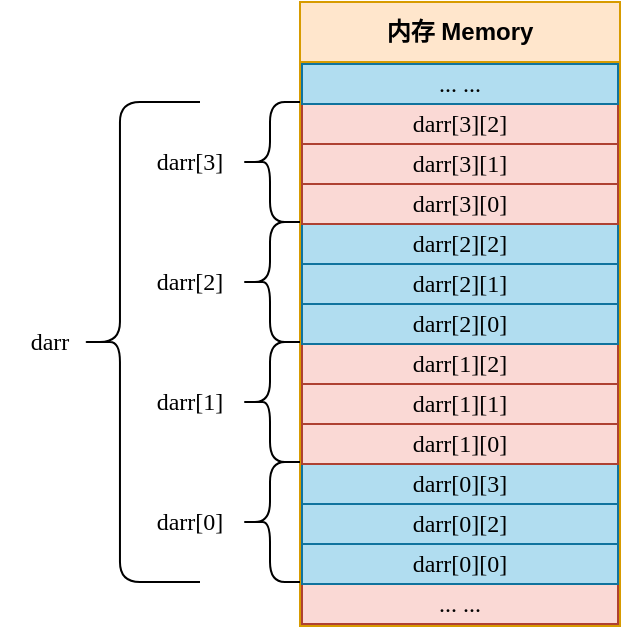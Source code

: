 <mxfile version="22.1.21" type="device">
  <diagram name="Page-1" id="3FU2BRUodX3esNhyQgwJ">
    <mxGraphModel dx="977" dy="671" grid="1" gridSize="10" guides="1" tooltips="1" connect="1" arrows="1" fold="1" page="1" pageScale="1" pageWidth="850" pageHeight="1100" math="0" shadow="0">
      <root>
        <mxCell id="0" />
        <mxCell id="1" parent="0" />
        <mxCell id="FEGtML5SbePRzF_W_EjW-7" value="内存 Memory" style="swimlane;whiteSpace=wrap;html=1;startSize=30;fillColor=#ffe6cc;strokeColor=#d79b00;" parent="1" vertex="1">
          <mxGeometry x="330" y="170" width="160" height="312" as="geometry">
            <mxRectangle x="330" y="170" width="110" height="30" as="alternateBounds" />
          </mxGeometry>
        </mxCell>
        <mxCell id="FEGtML5SbePRzF_W_EjW-21" value="... ..." style="rounded=0;whiteSpace=wrap;html=1;fillColor=#b1ddf0;strokeColor=#10739e;fontFamily=consolas;" parent="FEGtML5SbePRzF_W_EjW-7" vertex="1">
          <mxGeometry x="1" y="291" width="158" height="20" as="geometry" />
        </mxCell>
        <mxCell id="8TEMe9xLt-exDmK_KVjd-13" value="... ..." style="rounded=0;whiteSpace=wrap;html=1;fillColor=#fad9d5;strokeColor=#ae4132;fontFamily=consolas;" parent="FEGtML5SbePRzF_W_EjW-7" vertex="1">
          <mxGeometry x="1" y="291" width="158" height="20" as="geometry" />
        </mxCell>
        <mxCell id="8TEMe9xLt-exDmK_KVjd-12" value="darr[0][0]" style="rounded=0;whiteSpace=wrap;html=1;fillColor=#b1ddf0;strokeColor=#10739e;fontFamily=consolas;" parent="FEGtML5SbePRzF_W_EjW-7" vertex="1">
          <mxGeometry x="1" y="271" width="158" height="20" as="geometry" />
        </mxCell>
        <mxCell id="8TEMe9xLt-exDmK_KVjd-11" value="darr[0][2]" style="rounded=0;whiteSpace=wrap;html=1;fillColor=#b1ddf0;strokeColor=#10739e;fontFamily=consolas;" parent="FEGtML5SbePRzF_W_EjW-7" vertex="1">
          <mxGeometry x="1" y="251" width="158" height="20" as="geometry" />
        </mxCell>
        <mxCell id="8TEMe9xLt-exDmK_KVjd-10" value="darr[0][3]" style="rounded=0;whiteSpace=wrap;html=1;fillColor=#b1ddf0;strokeColor=#10739e;fontFamily=consolas;" parent="FEGtML5SbePRzF_W_EjW-7" vertex="1">
          <mxGeometry x="1" y="231" width="158" height="20" as="geometry" />
        </mxCell>
        <mxCell id="8TEMe9xLt-exDmK_KVjd-9" value="darr[1][0]" style="rounded=0;whiteSpace=wrap;html=1;fillColor=#fad9d5;strokeColor=#ae4132;fontFamily=consolas;" parent="FEGtML5SbePRzF_W_EjW-7" vertex="1">
          <mxGeometry x="1" y="211" width="158" height="20" as="geometry" />
        </mxCell>
        <mxCell id="8TEMe9xLt-exDmK_KVjd-8" value="darr[1][1]" style="rounded=0;whiteSpace=wrap;html=1;fillColor=#fad9d5;strokeColor=#ae4132;fontFamily=consolas;" parent="FEGtML5SbePRzF_W_EjW-7" vertex="1">
          <mxGeometry x="1" y="191" width="158" height="20" as="geometry" />
        </mxCell>
        <mxCell id="8TEMe9xLt-exDmK_KVjd-7" value="darr[1][2]" style="rounded=0;whiteSpace=wrap;html=1;fillColor=#fad9d5;strokeColor=#ae4132;fontFamily=consolas;" parent="FEGtML5SbePRzF_W_EjW-7" vertex="1">
          <mxGeometry x="1" y="171" width="158" height="20" as="geometry" />
        </mxCell>
        <mxCell id="8TEMe9xLt-exDmK_KVjd-6" value="darr[2][0]" style="rounded=0;whiteSpace=wrap;html=1;fillColor=#b1ddf0;strokeColor=#10739e;fontFamily=consolas;" parent="FEGtML5SbePRzF_W_EjW-7" vertex="1">
          <mxGeometry x="1" y="151" width="158" height="20" as="geometry" />
        </mxCell>
        <mxCell id="8TEMe9xLt-exDmK_KVjd-5" value="darr[2][1]" style="rounded=0;whiteSpace=wrap;html=1;fillColor=#b1ddf0;strokeColor=#10739e;fontFamily=consolas;" parent="FEGtML5SbePRzF_W_EjW-7" vertex="1">
          <mxGeometry x="1" y="131" width="158" height="20" as="geometry" />
        </mxCell>
        <mxCell id="8TEMe9xLt-exDmK_KVjd-4" value="darr[2][2]" style="rounded=0;whiteSpace=wrap;html=1;fillColor=#b1ddf0;strokeColor=#10739e;fontFamily=consolas;" parent="FEGtML5SbePRzF_W_EjW-7" vertex="1">
          <mxGeometry x="1" y="111" width="158" height="20" as="geometry" />
        </mxCell>
        <mxCell id="8TEMe9xLt-exDmK_KVjd-3" value="darr[3][0]" style="rounded=0;whiteSpace=wrap;html=1;fillColor=#fad9d5;strokeColor=#ae4132;fontFamily=consolas;" parent="FEGtML5SbePRzF_W_EjW-7" vertex="1">
          <mxGeometry x="1" y="91" width="158" height="20" as="geometry" />
        </mxCell>
        <mxCell id="8TEMe9xLt-exDmK_KVjd-2" value="darr[3][1]" style="rounded=0;whiteSpace=wrap;html=1;fillColor=#fad9d5;strokeColor=#ae4132;fontFamily=consolas;" parent="FEGtML5SbePRzF_W_EjW-7" vertex="1">
          <mxGeometry x="1" y="71" width="158" height="20" as="geometry" />
        </mxCell>
        <mxCell id="8TEMe9xLt-exDmK_KVjd-1" value="darr[3][2]" style="rounded=0;whiteSpace=wrap;html=1;fillColor=#fad9d5;strokeColor=#ae4132;fontFamily=consolas;" parent="FEGtML5SbePRzF_W_EjW-7" vertex="1">
          <mxGeometry x="1" y="51" width="158" height="20" as="geometry" />
        </mxCell>
        <mxCell id="FEGtML5SbePRzF_W_EjW-19" value="... ..." style="rounded=0;whiteSpace=wrap;html=1;fillColor=#b1ddf0;strokeColor=#10739e;fontFamily=consolas;" parent="FEGtML5SbePRzF_W_EjW-7" vertex="1">
          <mxGeometry x="1" y="31" width="158" height="20" as="geometry" />
        </mxCell>
        <mxCell id="8TEMe9xLt-exDmK_KVjd-49" value="" style="shape=curlyBracket;whiteSpace=wrap;html=1;rounded=1;labelPosition=left;verticalLabelPosition=middle;align=right;verticalAlign=middle;" parent="1" vertex="1">
          <mxGeometry x="300" y="400" width="30" height="60" as="geometry" />
        </mxCell>
        <mxCell id="8TEMe9xLt-exDmK_KVjd-74" value="&lt;font face=&quot;consolas&quot;&gt;darr[0]&lt;/font&gt;" style="text;html=1;strokeColor=none;fillColor=none;align=center;verticalAlign=middle;whiteSpace=wrap;rounded=0;" parent="1" vertex="1">
          <mxGeometry x="250" y="415" width="50" height="30" as="geometry" />
        </mxCell>
        <mxCell id="8TEMe9xLt-exDmK_KVjd-75" value="&lt;font face=&quot;consolas&quot;&gt;darr[1]&lt;/font&gt;" style="text;html=1;strokeColor=none;fillColor=none;align=center;verticalAlign=middle;whiteSpace=wrap;rounded=0;" parent="1" vertex="1">
          <mxGeometry x="250" y="355" width="50" height="30" as="geometry" />
        </mxCell>
        <mxCell id="8TEMe9xLt-exDmK_KVjd-76" value="" style="shape=curlyBracket;whiteSpace=wrap;html=1;rounded=1;labelPosition=left;verticalLabelPosition=middle;align=right;verticalAlign=middle;" parent="1" vertex="1">
          <mxGeometry x="300" y="340" width="30" height="60" as="geometry" />
        </mxCell>
        <mxCell id="8TEMe9xLt-exDmK_KVjd-77" value="&lt;font face=&quot;consolas&quot;&gt;darr[2]&lt;/font&gt;" style="text;html=1;strokeColor=none;fillColor=none;align=center;verticalAlign=middle;whiteSpace=wrap;rounded=0;" parent="1" vertex="1">
          <mxGeometry x="250" y="295" width="50" height="30" as="geometry" />
        </mxCell>
        <mxCell id="8TEMe9xLt-exDmK_KVjd-78" value="" style="shape=curlyBracket;whiteSpace=wrap;html=1;rounded=1;labelPosition=left;verticalLabelPosition=middle;align=right;verticalAlign=middle;" parent="1" vertex="1">
          <mxGeometry x="300" y="280" width="30" height="60" as="geometry" />
        </mxCell>
        <mxCell id="cDduIBnrxW7241WbmCnz-1" value="" style="shape=curlyBracket;whiteSpace=wrap;html=1;rounded=1;labelPosition=left;verticalLabelPosition=middle;align=right;verticalAlign=middle;" parent="1" vertex="1">
          <mxGeometry x="300" y="220" width="30" height="60" as="geometry" />
        </mxCell>
        <mxCell id="cDduIBnrxW7241WbmCnz-2" value="&lt;font face=&quot;consolas&quot;&gt;darr[3]&lt;/font&gt;" style="text;html=1;strokeColor=none;fillColor=none;align=center;verticalAlign=middle;whiteSpace=wrap;rounded=0;" parent="1" vertex="1">
          <mxGeometry x="250" y="235" width="50" height="30" as="geometry" />
        </mxCell>
        <mxCell id="cDduIBnrxW7241WbmCnz-3" value="" style="shape=curlyBracket;whiteSpace=wrap;html=1;rounded=1;labelPosition=left;verticalLabelPosition=middle;align=right;verticalAlign=middle;size=0.333;" parent="1" vertex="1">
          <mxGeometry x="220" y="220" width="60" height="240" as="geometry" />
        </mxCell>
        <mxCell id="cDduIBnrxW7241WbmCnz-4" value="&lt;font face=&quot;consolas&quot;&gt;darr&lt;br&gt;&lt;/font&gt;" style="text;html=1;strokeColor=none;fillColor=none;align=center;verticalAlign=middle;whiteSpace=wrap;rounded=0;" parent="1" vertex="1">
          <mxGeometry x="180" y="325" width="50" height="30" as="geometry" />
        </mxCell>
      </root>
    </mxGraphModel>
  </diagram>
</mxfile>
